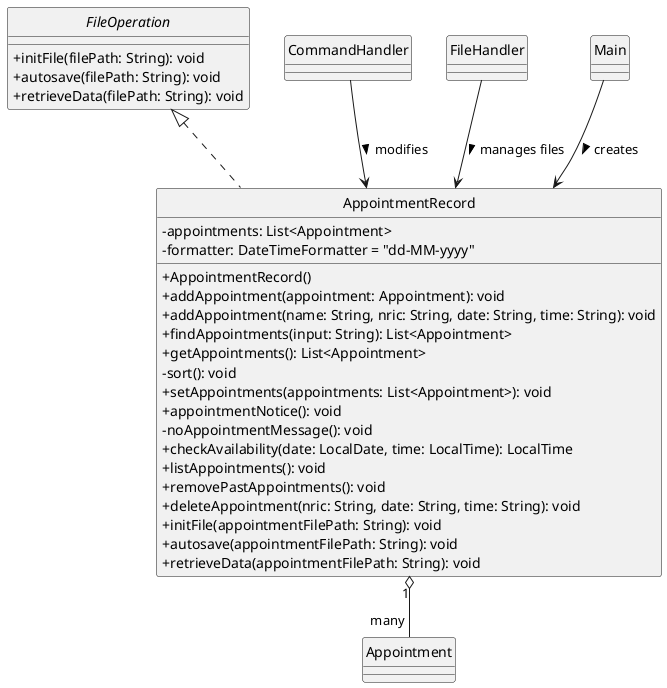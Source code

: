 @startuml
'https://plantuml.com/class-diagram
skinparam classAttributeIconSize 0
hide circle

class AppointmentRecord {
    -appointments: List<Appointment>
    -formatter: DateTimeFormatter = "dd-MM-yyyy"
    +AppointmentRecord()
    +addAppointment(appointment: Appointment): void
    +addAppointment(name: String, nric: String, date: String, time: String): void
    +findAppointments(input: String): List<Appointment>
    +getAppointments(): List<Appointment>
    -sort(): void
    +setAppointments(appointments: List<Appointment>): void
    +appointmentNotice(): void
    -noAppointmentMessage(): void
    +checkAvailability(date: LocalDate, time: LocalTime): LocalTime
    +listAppointments(): void
    +removePastAppointments(): void
    +deleteAppointment(nric: String, date: String, time: String): void
    +initFile(appointmentFilePath: String): void
    +autosave(appointmentFilePath: String): void
    +retrieveData(appointmentFilePath: String): void
}

interface FileOperation {
    +initFile(filePath: String): void
    +autosave(filePath: String): void
    +retrieveData(filePath: String): void
}

class Appointment {
}

class CommandHandler {
}

class FileHandler {
}

class Main {
}

FileOperation <|.. AppointmentRecord

Main --> AppointmentRecord : creates >
CommandHandler --> AppointmentRecord : modifies >
FileHandler --> AppointmentRecord : manages files >

AppointmentRecord "1" o-- "many" Appointment

@enduml